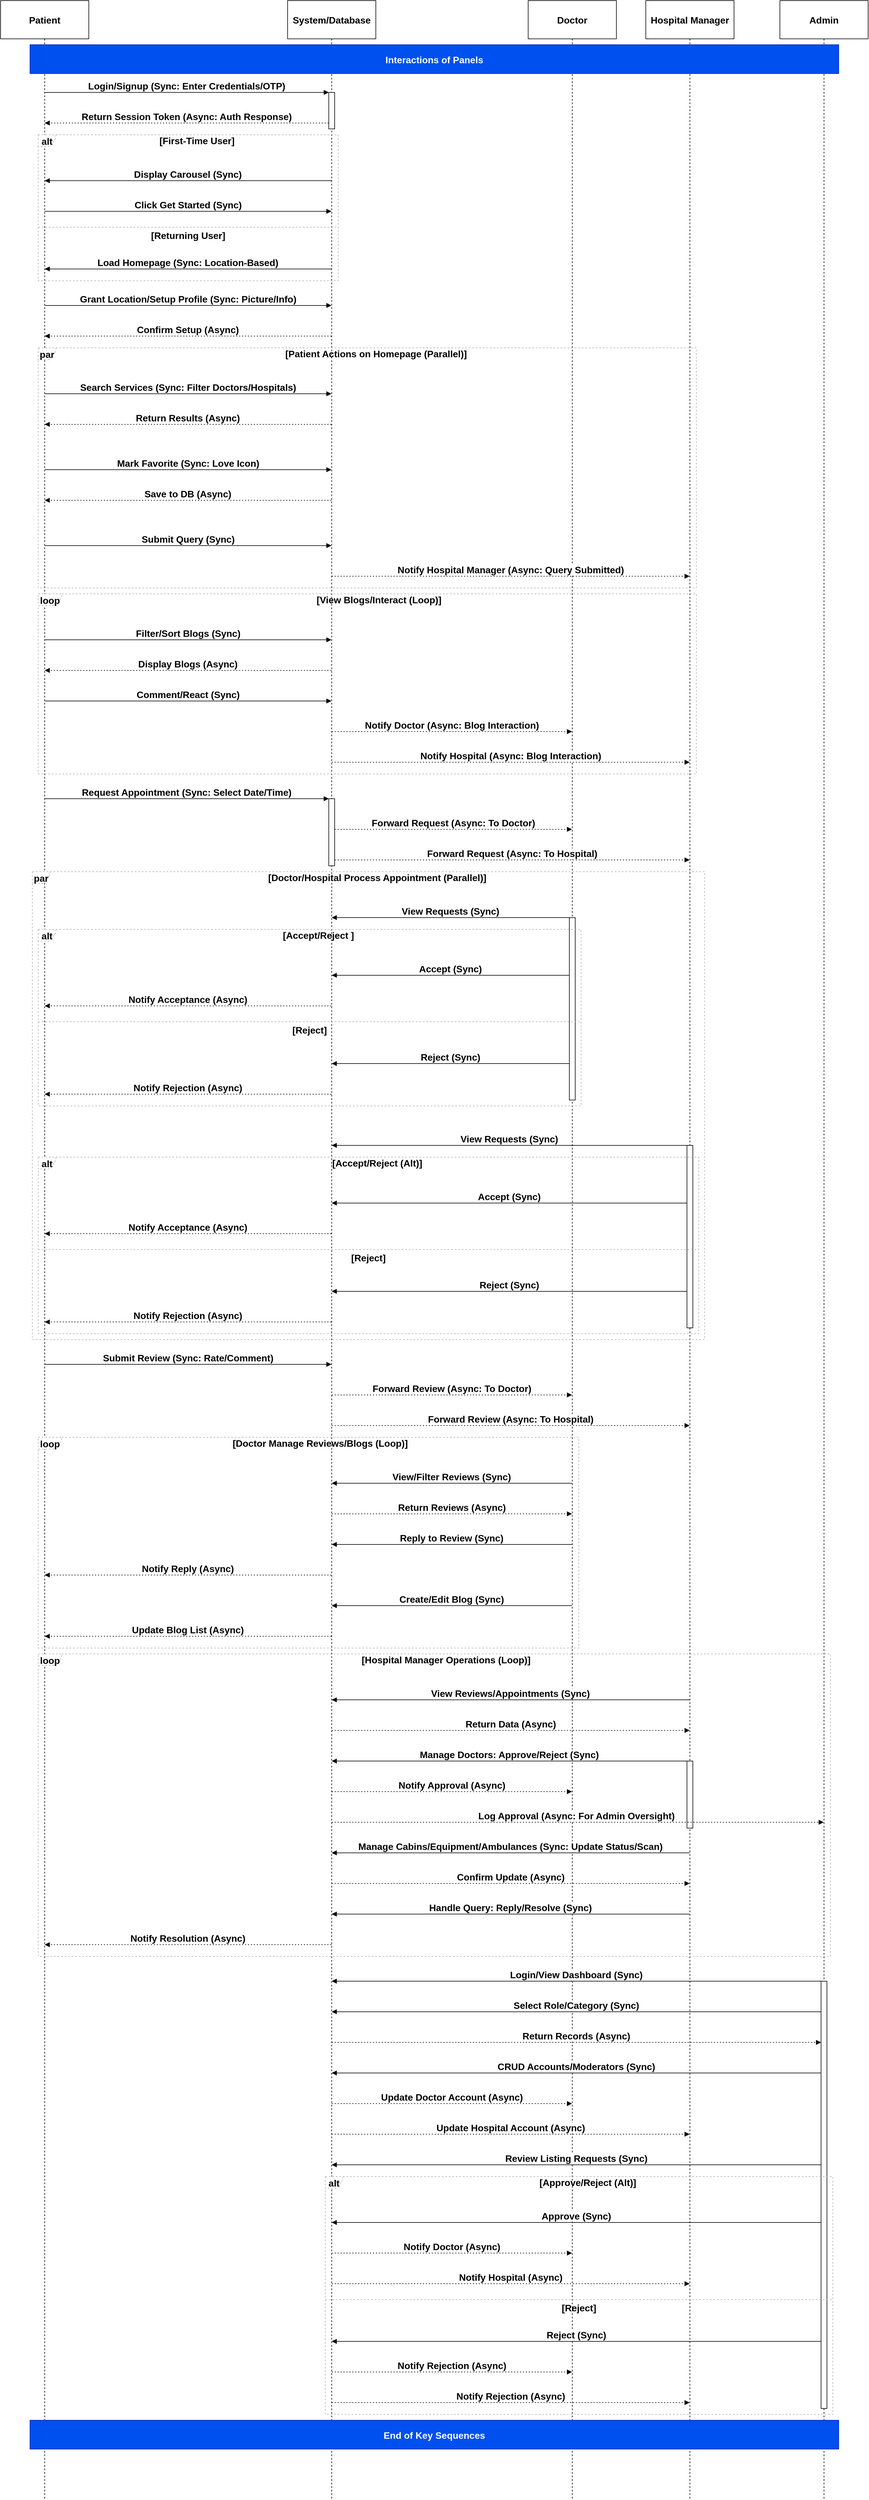 <mxfile version="27.0.9">
  <diagram name="Page-1" id="QvruRTgkJkn1ztXlajO7">
    <mxGraphModel dx="1678" dy="989" grid="1" gridSize="10" guides="1" tooltips="1" connect="1" arrows="1" fold="1" page="1" pageScale="1" pageWidth="827" pageHeight="1169" math="0" shadow="0">
      <root>
        <mxCell id="0" />
        <mxCell id="1" parent="0" />
        <mxCell id="VMQEcDJkGILRsFR43LRz-1" value="Patient" style="shape=umlLifeline;perimeter=lifelinePerimeter;whiteSpace=wrap;container=1;dropTarget=0;collapsible=0;recursiveResize=0;outlineConnect=0;portConstraint=eastwest;newEdgeStyle={&quot;edgeStyle&quot;:&quot;elbowEdgeStyle&quot;,&quot;elbow&quot;:&quot;vertical&quot;,&quot;curved&quot;:0,&quot;rounded&quot;:0};size=65;fontSize=16;fontStyle=1" parent="1" vertex="1">
          <mxGeometry x="20" y="20" width="150" height="4245" as="geometry" />
        </mxCell>
        <mxCell id="VMQEcDJkGILRsFR43LRz-2" value="System/Database" style="shape=umlLifeline;perimeter=lifelinePerimeter;whiteSpace=wrap;container=1;dropTarget=0;collapsible=0;recursiveResize=0;outlineConnect=0;portConstraint=eastwest;newEdgeStyle={&quot;edgeStyle&quot;:&quot;elbowEdgeStyle&quot;,&quot;elbow&quot;:&quot;vertical&quot;,&quot;curved&quot;:0,&quot;rounded&quot;:0};size=65;fontSize=16;fontStyle=1" parent="1" vertex="1">
          <mxGeometry x="508" y="20" width="150" height="4245" as="geometry" />
        </mxCell>
        <mxCell id="VMQEcDJkGILRsFR43LRz-3" value="" style="points=[];perimeter=orthogonalPerimeter;outlineConnect=0;targetShapes=umlLifeline;portConstraint=eastwest;newEdgeStyle={&quot;edgeStyle&quot;:&quot;elbowEdgeStyle&quot;,&quot;elbow&quot;:&quot;vertical&quot;,&quot;curved&quot;:0,&quot;rounded&quot;:0};fontSize=16;fontStyle=1" parent="VMQEcDJkGILRsFR43LRz-2" vertex="1">
          <mxGeometry x="70" y="156" width="10" height="62" as="geometry" />
        </mxCell>
        <mxCell id="VMQEcDJkGILRsFR43LRz-4" value="" style="points=[];perimeter=orthogonalPerimeter;outlineConnect=0;targetShapes=umlLifeline;portConstraint=eastwest;newEdgeStyle={&quot;edgeStyle&quot;:&quot;elbowEdgeStyle&quot;,&quot;elbow&quot;:&quot;vertical&quot;,&quot;curved&quot;:0,&quot;rounded&quot;:0};fontSize=16;fontStyle=1" parent="VMQEcDJkGILRsFR43LRz-2" vertex="1">
          <mxGeometry x="70" y="1356" width="10" height="114" as="geometry" />
        </mxCell>
        <mxCell id="VMQEcDJkGILRsFR43LRz-5" value="Doctor" style="shape=umlLifeline;perimeter=lifelinePerimeter;whiteSpace=wrap;container=1;dropTarget=0;collapsible=0;recursiveResize=0;outlineConnect=0;portConstraint=eastwest;newEdgeStyle={&quot;edgeStyle&quot;:&quot;elbowEdgeStyle&quot;,&quot;elbow&quot;:&quot;vertical&quot;,&quot;curved&quot;:0,&quot;rounded&quot;:0};size=65;fontSize=16;fontStyle=1" parent="1" vertex="1">
          <mxGeometry x="917" y="20" width="150" height="4245" as="geometry" />
        </mxCell>
        <mxCell id="VMQEcDJkGILRsFR43LRz-6" value="" style="points=[];perimeter=orthogonalPerimeter;outlineConnect=0;targetShapes=umlLifeline;portConstraint=eastwest;newEdgeStyle={&quot;edgeStyle&quot;:&quot;elbowEdgeStyle&quot;,&quot;elbow&quot;:&quot;vertical&quot;,&quot;curved&quot;:0,&quot;rounded&quot;:0};fontSize=16;fontStyle=1" parent="VMQEcDJkGILRsFR43LRz-5" vertex="1">
          <mxGeometry x="70" y="1558" width="10" height="310" as="geometry" />
        </mxCell>
        <mxCell id="VMQEcDJkGILRsFR43LRz-7" value="Hospital Manager" style="shape=umlLifeline;perimeter=lifelinePerimeter;whiteSpace=wrap;container=1;dropTarget=0;collapsible=0;recursiveResize=0;outlineConnect=0;portConstraint=eastwest;newEdgeStyle={&quot;edgeStyle&quot;:&quot;elbowEdgeStyle&quot;,&quot;elbow&quot;:&quot;vertical&quot;,&quot;curved&quot;:0,&quot;rounded&quot;:0};size=65;fontSize=16;fontStyle=1" parent="1" vertex="1">
          <mxGeometry x="1117" y="20" width="150" height="4245" as="geometry" />
        </mxCell>
        <mxCell id="VMQEcDJkGILRsFR43LRz-8" value="" style="points=[];perimeter=orthogonalPerimeter;outlineConnect=0;targetShapes=umlLifeline;portConstraint=eastwest;newEdgeStyle={&quot;edgeStyle&quot;:&quot;elbowEdgeStyle&quot;,&quot;elbow&quot;:&quot;vertical&quot;,&quot;curved&quot;:0,&quot;rounded&quot;:0};fontSize=16;fontStyle=1" parent="VMQEcDJkGILRsFR43LRz-7" vertex="1">
          <mxGeometry x="70" y="1945" width="10" height="310" as="geometry" />
        </mxCell>
        <mxCell id="VMQEcDJkGILRsFR43LRz-9" value="" style="points=[];perimeter=orthogonalPerimeter;outlineConnect=0;targetShapes=umlLifeline;portConstraint=eastwest;newEdgeStyle={&quot;edgeStyle&quot;:&quot;elbowEdgeStyle&quot;,&quot;elbow&quot;:&quot;vertical&quot;,&quot;curved&quot;:0,&quot;rounded&quot;:0};fontSize=16;fontStyle=1" parent="VMQEcDJkGILRsFR43LRz-7" vertex="1">
          <mxGeometry x="70" y="2991" width="10" height="114" as="geometry" />
        </mxCell>
        <mxCell id="VMQEcDJkGILRsFR43LRz-10" value="Admin" style="shape=umlLifeline;perimeter=lifelinePerimeter;whiteSpace=wrap;container=1;dropTarget=0;collapsible=0;recursiveResize=0;outlineConnect=0;portConstraint=eastwest;newEdgeStyle={&quot;edgeStyle&quot;:&quot;elbowEdgeStyle&quot;,&quot;elbow&quot;:&quot;vertical&quot;,&quot;curved&quot;:0,&quot;rounded&quot;:0};size=65;fontSize=16;fontStyle=1" parent="1" vertex="1">
          <mxGeometry x="1345" y="20" width="150" height="4245" as="geometry" />
        </mxCell>
        <mxCell id="VMQEcDJkGILRsFR43LRz-11" value="" style="points=[];perimeter=orthogonalPerimeter;outlineConnect=0;targetShapes=umlLifeline;portConstraint=eastwest;newEdgeStyle={&quot;edgeStyle&quot;:&quot;elbowEdgeStyle&quot;,&quot;elbow&quot;:&quot;vertical&quot;,&quot;curved&quot;:0,&quot;rounded&quot;:0};fontSize=16;fontStyle=1" parent="VMQEcDJkGILRsFR43LRz-10" vertex="1">
          <mxGeometry x="70" y="3365" width="10" height="726" as="geometry" />
        </mxCell>
        <mxCell id="VMQEcDJkGILRsFR43LRz-12" value="alt" style="shape=umlFrame;dashed=1;pointerEvents=0;dropTarget=0;strokeColor=#B3B3B3;height=20;width=30;fontSize=16;fontStyle=1" parent="1" vertex="1">
          <mxGeometry x="84" y="248" width="510" height="248" as="geometry" />
        </mxCell>
        <mxCell id="VMQEcDJkGILRsFR43LRz-13" value="[First-Time User]" style="text;strokeColor=none;fillColor=none;align=center;verticalAlign=middle;whiteSpace=wrap;fontSize=16;fontStyle=1" parent="VMQEcDJkGILRsFR43LRz-12" vertex="1">
          <mxGeometry x="30" width="480" height="20" as="geometry" />
        </mxCell>
        <mxCell id="VMQEcDJkGILRsFR43LRz-14" value="[Returning User]" style="shape=line;dashed=1;whiteSpace=wrap;verticalAlign=top;labelPosition=center;verticalLabelPosition=middle;align=center;strokeColor=#B3B3B3;fontSize=16;fontStyle=1" parent="VMQEcDJkGILRsFR43LRz-12" vertex="1">
          <mxGeometry y="155" width="510" height="4" as="geometry" />
        </mxCell>
        <mxCell id="VMQEcDJkGILRsFR43LRz-15" value="par" style="shape=umlFrame;dashed=1;pointerEvents=0;dropTarget=0;strokeColor=#B3B3B3;height=20;width=30;fontSize=16;fontStyle=1" parent="1" vertex="1">
          <mxGeometry x="84" y="610" width="1119" height="408" as="geometry" />
        </mxCell>
        <mxCell id="VMQEcDJkGILRsFR43LRz-16" value="[Patient Actions on Homepage (Parallel)]" style="text;strokeColor=none;fillColor=none;align=center;verticalAlign=middle;whiteSpace=wrap;fontSize=16;fontStyle=1" parent="VMQEcDJkGILRsFR43LRz-15" vertex="1">
          <mxGeometry x="30" width="1089" height="20" as="geometry" />
        </mxCell>
        <mxCell id="VMQEcDJkGILRsFR43LRz-17" value="" style="shape=line;dashed=1;whiteSpace=wrap;verticalAlign=top;labelPosition=center;verticalLabelPosition=middle;align=center;strokeColor=#B3B3B3;fontSize=16;fontStyle=1" parent="VMQEcDJkGILRsFR43LRz-15" vertex="1">
          <mxGeometry y="155" width="1119" as="geometry" />
        </mxCell>
        <mxCell id="VMQEcDJkGILRsFR43LRz-18" value="" style="shape=line;dashed=1;whiteSpace=wrap;verticalAlign=top;labelPosition=center;verticalLabelPosition=middle;align=center;strokeColor=#B3B3B3;fontSize=16;fontStyle=1" parent="VMQEcDJkGILRsFR43LRz-15" vertex="1">
          <mxGeometry y="284" width="1119" as="geometry" />
        </mxCell>
        <mxCell id="VMQEcDJkGILRsFR43LRz-19" value="loop" style="shape=umlFrame;dashed=1;pointerEvents=0;dropTarget=0;strokeColor=#B3B3B3;height=20;width=40;fontSize=16;fontStyle=1" parent="1" vertex="1">
          <mxGeometry x="84" y="1028" width="1119" height="306" as="geometry" />
        </mxCell>
        <mxCell id="VMQEcDJkGILRsFR43LRz-20" value="[View Blogs/Interact (Loop)]" style="text;strokeColor=none;fillColor=none;align=center;verticalAlign=middle;whiteSpace=wrap;fontSize=16;fontStyle=1" parent="VMQEcDJkGILRsFR43LRz-19" vertex="1">
          <mxGeometry x="40" width="1079" height="20" as="geometry" />
        </mxCell>
        <mxCell id="VMQEcDJkGILRsFR43LRz-21" value="alt" style="shape=umlFrame;dashed=1;pointerEvents=0;dropTarget=0;strokeColor=#B3B3B3;height=20;width=30;fontSize=16;fontStyle=1" parent="1" vertex="1">
          <mxGeometry x="84" y="1598" width="923" height="300" as="geometry" />
        </mxCell>
        <mxCell id="VMQEcDJkGILRsFR43LRz-22" value="[Accept/Reject ]" style="text;strokeColor=none;fillColor=none;align=center;verticalAlign=middle;whiteSpace=wrap;fontSize=16;fontStyle=1" parent="VMQEcDJkGILRsFR43LRz-21" vertex="1">
          <mxGeometry x="30" width="893" height="20" as="geometry" />
        </mxCell>
        <mxCell id="VMQEcDJkGILRsFR43LRz-23" value="[Reject]" style="shape=line;dashed=1;whiteSpace=wrap;verticalAlign=top;labelPosition=center;verticalLabelPosition=middle;align=center;strokeColor=#B3B3B3;fontSize=16;fontStyle=1" parent="VMQEcDJkGILRsFR43LRz-21" vertex="1">
          <mxGeometry y="155" width="923" height="4" as="geometry" />
        </mxCell>
        <mxCell id="VMQEcDJkGILRsFR43LRz-24" value="alt" style="shape=umlFrame;dashed=1;pointerEvents=0;dropTarget=0;strokeColor=#B3B3B3;height=20;width=30;fontSize=16;fontStyle=1" parent="1" vertex="1">
          <mxGeometry x="84" y="1985" width="1123" height="300" as="geometry" />
        </mxCell>
        <mxCell id="VMQEcDJkGILRsFR43LRz-25" value="[Accept/Reject (Alt)]" style="text;strokeColor=none;fillColor=none;align=center;verticalAlign=middle;whiteSpace=wrap;fontSize=16;fontStyle=1" parent="VMQEcDJkGILRsFR43LRz-24" vertex="1">
          <mxGeometry x="30" width="1093" height="20" as="geometry" />
        </mxCell>
        <mxCell id="VMQEcDJkGILRsFR43LRz-26" value="[Reject]" style="shape=line;dashed=1;whiteSpace=wrap;verticalAlign=top;labelPosition=center;verticalLabelPosition=middle;align=center;strokeColor=#B3B3B3;fontSize=16;fontStyle=1" parent="VMQEcDJkGILRsFR43LRz-24" vertex="1">
          <mxGeometry y="155" width="1123" height="4" as="geometry" />
        </mxCell>
        <mxCell id="VMQEcDJkGILRsFR43LRz-27" value="par" style="shape=umlFrame;dashed=1;pointerEvents=0;dropTarget=0;strokeColor=#B3B3B3;height=20;width=30;fontSize=16;fontStyle=1" parent="1" vertex="1">
          <mxGeometry x="74" y="1500" width="1143" height="795" as="geometry" />
        </mxCell>
        <mxCell id="VMQEcDJkGILRsFR43LRz-28" value="[Doctor/Hospital Process Appointment (Parallel)]" style="text;strokeColor=none;fillColor=none;align=center;verticalAlign=middle;whiteSpace=wrap;fontSize=16;fontStyle=1" parent="VMQEcDJkGILRsFR43LRz-27" vertex="1">
          <mxGeometry x="30" width="1113" height="20" as="geometry" />
        </mxCell>
        <mxCell id="VMQEcDJkGILRsFR43LRz-29" value="" style="shape=line;dashed=1;whiteSpace=wrap;verticalAlign=top;labelPosition=center;verticalLabelPosition=middle;align=center;strokeColor=#B3B3B3;fontSize=16;fontStyle=1" parent="VMQEcDJkGILRsFR43LRz-27" vertex="1">
          <mxGeometry y="413" width="1143" as="geometry" />
        </mxCell>
        <mxCell id="VMQEcDJkGILRsFR43LRz-30" value="loop" style="shape=umlFrame;dashed=1;pointerEvents=0;dropTarget=0;strokeColor=#B3B3B3;height=20;width=40;fontSize=16;fontStyle=1" parent="1" vertex="1">
          <mxGeometry x="84" y="2461" width="919" height="358" as="geometry" />
        </mxCell>
        <mxCell id="VMQEcDJkGILRsFR43LRz-31" value="[Doctor Manage Reviews/Blogs (Loop)]" style="text;strokeColor=none;fillColor=none;align=center;verticalAlign=middle;whiteSpace=wrap;fontSize=16;fontStyle=1" parent="VMQEcDJkGILRsFR43LRz-30" vertex="1">
          <mxGeometry x="40" width="879" height="20" as="geometry" />
        </mxCell>
        <mxCell id="VMQEcDJkGILRsFR43LRz-32" value="loop" style="shape=umlFrame;dashed=1;pointerEvents=0;dropTarget=0;strokeColor=#B3B3B3;height=20;width=40;fontSize=16;fontStyle=1" parent="1" vertex="1">
          <mxGeometry x="84" y="2829" width="1347" height="514" as="geometry" />
        </mxCell>
        <mxCell id="VMQEcDJkGILRsFR43LRz-33" value="[Hospital Manager Operations (Loop)]" style="text;strokeColor=none;fillColor=none;align=center;verticalAlign=middle;whiteSpace=wrap;fontSize=16;fontStyle=1" parent="VMQEcDJkGILRsFR43LRz-32" vertex="1">
          <mxGeometry x="40" width="1307" height="20" as="geometry" />
        </mxCell>
        <mxCell id="VMQEcDJkGILRsFR43LRz-34" value="alt" style="shape=umlFrame;dashed=1;pointerEvents=0;dropTarget=0;strokeColor=#B3B3B3;height=20;width=30;fontSize=16;fontStyle=1" parent="1" vertex="1">
          <mxGeometry x="572" y="3717" width="863" height="404" as="geometry" />
        </mxCell>
        <mxCell id="VMQEcDJkGILRsFR43LRz-35" value="[Approve/Reject (Alt)]" style="text;strokeColor=none;fillColor=none;align=center;verticalAlign=middle;whiteSpace=wrap;fontSize=16;fontStyle=1" parent="VMQEcDJkGILRsFR43LRz-34" vertex="1">
          <mxGeometry x="30" width="833" height="20" as="geometry" />
        </mxCell>
        <mxCell id="VMQEcDJkGILRsFR43LRz-36" value="[Reject]" style="shape=line;dashed=1;whiteSpace=wrap;verticalAlign=top;labelPosition=center;verticalLabelPosition=middle;align=center;strokeColor=#B3B3B3;fontSize=16;fontStyle=1" parent="VMQEcDJkGILRsFR43LRz-34" vertex="1">
          <mxGeometry y="207" width="863" height="4" as="geometry" />
        </mxCell>
        <mxCell id="VMQEcDJkGILRsFR43LRz-37" value="Login/Signup (Sync: Enter Credentials/OTP)" style="verticalAlign=bottom;edgeStyle=elbowEdgeStyle;elbow=vertical;curved=0;rounded=0;endArrow=block;fontSize=16;fontStyle=1" parent="1" source="VMQEcDJkGILRsFR43LRz-1" target="VMQEcDJkGILRsFR43LRz-3" edge="1">
          <mxGeometry relative="1" as="geometry">
            <Array as="points">
              <mxPoint x="348" y="176" />
            </Array>
          </mxGeometry>
        </mxCell>
        <mxCell id="VMQEcDJkGILRsFR43LRz-39" value="Return Session Token (Async: Auth Response)" style="verticalAlign=bottom;edgeStyle=elbowEdgeStyle;elbow=vertical;curved=0;rounded=0;dashed=1;dashPattern=2 3;endArrow=block;fontSize=16;fontStyle=1" parent="1" source="VMQEcDJkGILRsFR43LRz-3" target="VMQEcDJkGILRsFR43LRz-1" edge="1">
          <mxGeometry relative="1" as="geometry">
            <Array as="points">
              <mxPoint x="349" y="228" />
            </Array>
          </mxGeometry>
        </mxCell>
        <mxCell id="VMQEcDJkGILRsFR43LRz-41" value="Display Carousel (Sync)" style="verticalAlign=bottom;edgeStyle=elbowEdgeStyle;elbow=vertical;curved=0;rounded=0;endArrow=block;fontSize=16;fontStyle=1" parent="1" source="VMQEcDJkGILRsFR43LRz-2" target="VMQEcDJkGILRsFR43LRz-1" edge="1">
          <mxGeometry relative="1" as="geometry">
            <Array as="points">
              <mxPoint x="351" y="326" />
            </Array>
          </mxGeometry>
        </mxCell>
        <mxCell id="VMQEcDJkGILRsFR43LRz-43" value="Click Get Started (Sync)" style="verticalAlign=bottom;edgeStyle=elbowEdgeStyle;elbow=vertical;curved=0;rounded=0;endArrow=block;fontSize=16;fontStyle=1" parent="1" source="VMQEcDJkGILRsFR43LRz-1" target="VMQEcDJkGILRsFR43LRz-2" edge="1">
          <mxGeometry relative="1" as="geometry">
            <Array as="points">
              <mxPoint x="348" y="378" />
            </Array>
          </mxGeometry>
        </mxCell>
        <mxCell id="VMQEcDJkGILRsFR43LRz-45" value="Load Homepage (Sync: Location-Based)" style="verticalAlign=bottom;edgeStyle=elbowEdgeStyle;elbow=vertical;curved=0;rounded=0;endArrow=block;fontSize=16;fontStyle=1" parent="1" source="VMQEcDJkGILRsFR43LRz-2" target="VMQEcDJkGILRsFR43LRz-1" edge="1">
          <mxGeometry relative="1" as="geometry">
            <Array as="points">
              <mxPoint x="351" y="476" />
            </Array>
          </mxGeometry>
        </mxCell>
        <mxCell id="VMQEcDJkGILRsFR43LRz-47" value="Grant Location/Setup Profile (Sync: Picture/Info)" style="verticalAlign=bottom;edgeStyle=elbowEdgeStyle;elbow=vertical;curved=0;rounded=0;endArrow=block;fontSize=16;fontStyle=1" parent="1" source="VMQEcDJkGILRsFR43LRz-1" target="VMQEcDJkGILRsFR43LRz-2" edge="1">
          <mxGeometry x="-0.0" relative="1" as="geometry">
            <Array as="points">
              <mxPoint x="348" y="538" />
            </Array>
            <mxPoint as="offset" />
          </mxGeometry>
        </mxCell>
        <mxCell id="VMQEcDJkGILRsFR43LRz-49" value="Confirm Setup (Async)" style="verticalAlign=bottom;edgeStyle=elbowEdgeStyle;elbow=vertical;curved=0;rounded=0;dashed=1;dashPattern=2 3;endArrow=block;fontSize=16;fontStyle=1" parent="1" source="VMQEcDJkGILRsFR43LRz-2" target="VMQEcDJkGILRsFR43LRz-1" edge="1">
          <mxGeometry relative="1" as="geometry">
            <Array as="points">
              <mxPoint x="351" y="590" />
            </Array>
          </mxGeometry>
        </mxCell>
        <mxCell id="VMQEcDJkGILRsFR43LRz-51" value="Search Services (Sync: Filter Doctors/Hospitals)" style="verticalAlign=bottom;edgeStyle=elbowEdgeStyle;elbow=vertical;curved=0;rounded=0;endArrow=block;fontSize=16;fontStyle=1" parent="1" source="VMQEcDJkGILRsFR43LRz-1" target="VMQEcDJkGILRsFR43LRz-2" edge="1">
          <mxGeometry relative="1" as="geometry">
            <Array as="points">
              <mxPoint x="348" y="688" />
            </Array>
          </mxGeometry>
        </mxCell>
        <mxCell id="VMQEcDJkGILRsFR43LRz-53" value="Return Results (Async)" style="verticalAlign=bottom;edgeStyle=elbowEdgeStyle;elbow=vertical;curved=0;rounded=0;dashed=1;dashPattern=2 3;endArrow=block;fontSize=16;fontStyle=1" parent="1" source="VMQEcDJkGILRsFR43LRz-2" target="VMQEcDJkGILRsFR43LRz-1" edge="1">
          <mxGeometry relative="1" as="geometry">
            <Array as="points">
              <mxPoint x="351" y="740" />
            </Array>
          </mxGeometry>
        </mxCell>
        <mxCell id="VMQEcDJkGILRsFR43LRz-55" value="Mark Favorite (Sync: Love Icon)" style="verticalAlign=bottom;edgeStyle=elbowEdgeStyle;elbow=vertical;curved=0;rounded=0;endArrow=block;fontSize=16;fontStyle=1" parent="1" source="VMQEcDJkGILRsFR43LRz-1" target="VMQEcDJkGILRsFR43LRz-2" edge="1">
          <mxGeometry relative="1" as="geometry">
            <Array as="points">
              <mxPoint x="348" y="817" />
            </Array>
          </mxGeometry>
        </mxCell>
        <mxCell id="VMQEcDJkGILRsFR43LRz-57" value="Save to DB (Async)" style="verticalAlign=bottom;edgeStyle=elbowEdgeStyle;elbow=vertical;curved=0;rounded=0;dashed=1;dashPattern=2 3;endArrow=block;fontSize=16;fontStyle=1" parent="1" source="VMQEcDJkGILRsFR43LRz-2" target="VMQEcDJkGILRsFR43LRz-1" edge="1">
          <mxGeometry relative="1" as="geometry">
            <Array as="points">
              <mxPoint x="351" y="869" />
            </Array>
          </mxGeometry>
        </mxCell>
        <mxCell id="VMQEcDJkGILRsFR43LRz-59" value="Submit Query (Sync)" style="verticalAlign=bottom;edgeStyle=elbowEdgeStyle;elbow=vertical;curved=0;rounded=0;endArrow=block;fontSize=16;fontStyle=1" parent="1" source="VMQEcDJkGILRsFR43LRz-1" target="VMQEcDJkGILRsFR43LRz-2" edge="1">
          <mxGeometry relative="1" as="geometry">
            <Array as="points">
              <mxPoint x="348" y="946" />
            </Array>
          </mxGeometry>
        </mxCell>
        <mxCell id="VMQEcDJkGILRsFR43LRz-61" value="Notify Hospital Manager (Async: Query Submitted)" style="verticalAlign=bottom;edgeStyle=elbowEdgeStyle;elbow=vertical;curved=0;rounded=0;dashed=1;dashPattern=2 3;endArrow=block;fontSize=16;fontStyle=1" parent="1" source="VMQEcDJkGILRsFR43LRz-2" target="VMQEcDJkGILRsFR43LRz-7" edge="1">
          <mxGeometry relative="1" as="geometry">
            <Array as="points">
              <mxPoint x="896" y="998" />
            </Array>
          </mxGeometry>
        </mxCell>
        <mxCell id="VMQEcDJkGILRsFR43LRz-63" value="Filter/Sort Blogs (Sync)" style="verticalAlign=bottom;edgeStyle=elbowEdgeStyle;elbow=vertical;curved=0;rounded=0;endArrow=block;fontSize=16;fontStyle=1" parent="1" source="VMQEcDJkGILRsFR43LRz-1" target="VMQEcDJkGILRsFR43LRz-2" edge="1">
          <mxGeometry relative="1" as="geometry">
            <Array as="points">
              <mxPoint x="348" y="1106" />
            </Array>
          </mxGeometry>
        </mxCell>
        <mxCell id="VMQEcDJkGILRsFR43LRz-65" value="Display Blogs (Async)" style="verticalAlign=bottom;edgeStyle=elbowEdgeStyle;elbow=vertical;curved=0;rounded=0;dashed=1;dashPattern=2 3;endArrow=block;fontSize=16;fontStyle=1" parent="1" source="VMQEcDJkGILRsFR43LRz-2" target="VMQEcDJkGILRsFR43LRz-1" edge="1">
          <mxGeometry relative="1" as="geometry">
            <Array as="points">
              <mxPoint x="351" y="1158" />
            </Array>
          </mxGeometry>
        </mxCell>
        <mxCell id="VMQEcDJkGILRsFR43LRz-67" value="Comment/React (Sync)" style="verticalAlign=bottom;edgeStyle=elbowEdgeStyle;elbow=vertical;curved=0;rounded=0;endArrow=block;fontSize=16;fontStyle=1" parent="1" source="VMQEcDJkGILRsFR43LRz-1" target="VMQEcDJkGILRsFR43LRz-2" edge="1">
          <mxGeometry relative="1" as="geometry">
            <Array as="points">
              <mxPoint x="348" y="1210" />
            </Array>
          </mxGeometry>
        </mxCell>
        <mxCell id="VMQEcDJkGILRsFR43LRz-69" value="Notify Doctor (Async: Blog Interaction)" style="verticalAlign=bottom;edgeStyle=elbowEdgeStyle;elbow=vertical;curved=0;rounded=0;dashed=1;dashPattern=2 3;endArrow=block;fontSize=16;fontStyle=1" parent="1" source="VMQEcDJkGILRsFR43LRz-2" target="VMQEcDJkGILRsFR43LRz-5" edge="1">
          <mxGeometry relative="1" as="geometry">
            <Array as="points">
              <mxPoint x="796" y="1262" />
            </Array>
          </mxGeometry>
        </mxCell>
        <mxCell id="VMQEcDJkGILRsFR43LRz-71" value="Notify Hospital (Async: Blog Interaction)" style="verticalAlign=bottom;edgeStyle=elbowEdgeStyle;elbow=vertical;curved=0;rounded=0;dashed=1;dashPattern=2 3;endArrow=block;fontSize=16;fontStyle=1" parent="1" source="VMQEcDJkGILRsFR43LRz-2" target="VMQEcDJkGILRsFR43LRz-7" edge="1">
          <mxGeometry relative="1" as="geometry">
            <Array as="points">
              <mxPoint x="896" y="1314" />
            </Array>
          </mxGeometry>
        </mxCell>
        <mxCell id="VMQEcDJkGILRsFR43LRz-73" value="Request Appointment (Sync: Select Date/Time)" style="verticalAlign=bottom;edgeStyle=elbowEdgeStyle;elbow=vertical;curved=0;rounded=0;endArrow=block;fontSize=16;fontStyle=1" parent="1" source="VMQEcDJkGILRsFR43LRz-1" target="VMQEcDJkGILRsFR43LRz-4" edge="1">
          <mxGeometry relative="1" as="geometry">
            <Array as="points">
              <mxPoint x="348" y="1376" />
            </Array>
          </mxGeometry>
        </mxCell>
        <mxCell id="VMQEcDJkGILRsFR43LRz-75" value="Forward Request (Async: To Doctor)" style="verticalAlign=bottom;edgeStyle=elbowEdgeStyle;elbow=vertical;curved=0;rounded=0;dashed=1;dashPattern=2 3;endArrow=block;fontSize=16;fontStyle=1" parent="1" source="VMQEcDJkGILRsFR43LRz-4" target="VMQEcDJkGILRsFR43LRz-5" edge="1">
          <mxGeometry relative="1" as="geometry">
            <Array as="points">
              <mxPoint x="798" y="1428" />
            </Array>
          </mxGeometry>
        </mxCell>
        <mxCell id="VMQEcDJkGILRsFR43LRz-77" value="Forward Request (Async: To Hospital)" style="verticalAlign=bottom;edgeStyle=elbowEdgeStyle;elbow=vertical;curved=0;rounded=0;dashed=1;dashPattern=2 3;endArrow=block;fontSize=16;fontStyle=1" parent="1" source="VMQEcDJkGILRsFR43LRz-4" target="VMQEcDJkGILRsFR43LRz-7" edge="1">
          <mxGeometry relative="1" as="geometry">
            <Array as="points">
              <mxPoint x="898" y="1480" />
            </Array>
          </mxGeometry>
        </mxCell>
        <mxCell id="VMQEcDJkGILRsFR43LRz-79" value="View Requests (Sync)" style="verticalAlign=bottom;edgeStyle=elbowEdgeStyle;elbow=vertical;curved=0;rounded=0;endArrow=block;fontSize=16;fontStyle=1" parent="1" source="VMQEcDJkGILRsFR43LRz-6" target="VMQEcDJkGILRsFR43LRz-2" edge="1">
          <mxGeometry relative="1" as="geometry">
            <Array as="points">
              <mxPoint x="799" y="1578" />
            </Array>
          </mxGeometry>
        </mxCell>
        <mxCell id="VMQEcDJkGILRsFR43LRz-81" value="Accept (Sync)" style="verticalAlign=bottom;edgeStyle=elbowEdgeStyle;elbow=vertical;curved=0;rounded=0;endArrow=block;fontSize=16;fontStyle=1" parent="1" source="VMQEcDJkGILRsFR43LRz-6" target="VMQEcDJkGILRsFR43LRz-2" edge="1">
          <mxGeometry relative="1" as="geometry">
            <Array as="points">
              <mxPoint x="797" y="1676" />
            </Array>
          </mxGeometry>
        </mxCell>
        <mxCell id="VMQEcDJkGILRsFR43LRz-83" value="Notify Acceptance (Async)" style="verticalAlign=bottom;edgeStyle=elbowEdgeStyle;elbow=vertical;curved=0;rounded=0;dashed=1;dashPattern=2 3;endArrow=block;fontSize=16;fontStyle=1" parent="1" source="VMQEcDJkGILRsFR43LRz-2" target="VMQEcDJkGILRsFR43LRz-1" edge="1">
          <mxGeometry relative="1" as="geometry">
            <Array as="points">
              <mxPoint x="351" y="1728" />
            </Array>
          </mxGeometry>
        </mxCell>
        <mxCell id="VMQEcDJkGILRsFR43LRz-85" value="Reject (Sync)" style="verticalAlign=bottom;edgeStyle=elbowEdgeStyle;elbow=vertical;curved=0;rounded=0;endArrow=block;fontSize=16;fontStyle=1" parent="1" source="VMQEcDJkGILRsFR43LRz-6" target="VMQEcDJkGILRsFR43LRz-2" edge="1">
          <mxGeometry relative="1" as="geometry">
            <Array as="points">
              <mxPoint x="797" y="1826" />
            </Array>
          </mxGeometry>
        </mxCell>
        <mxCell id="VMQEcDJkGILRsFR43LRz-87" value="Notify Rejection (Async)" style="verticalAlign=bottom;edgeStyle=elbowEdgeStyle;elbow=vertical;curved=0;rounded=0;dashed=1;dashPattern=2 3;endArrow=block;fontSize=16;fontStyle=1" parent="1" source="VMQEcDJkGILRsFR43LRz-2" target="VMQEcDJkGILRsFR43LRz-1" edge="1">
          <mxGeometry relative="1" as="geometry">
            <Array as="points">
              <mxPoint x="351" y="1878" />
            </Array>
          </mxGeometry>
        </mxCell>
        <mxCell id="VMQEcDJkGILRsFR43LRz-89" value="View Requests (Sync)" style="verticalAlign=bottom;edgeStyle=elbowEdgeStyle;elbow=vertical;curved=0;rounded=0;endArrow=block;fontSize=16;fontStyle=1" parent="1" source="VMQEcDJkGILRsFR43LRz-8" target="VMQEcDJkGILRsFR43LRz-2" edge="1">
          <mxGeometry relative="1" as="geometry">
            <Array as="points">
              <mxPoint x="899" y="1965" />
            </Array>
          </mxGeometry>
        </mxCell>
        <mxCell id="VMQEcDJkGILRsFR43LRz-91" value="Accept (Sync)" style="verticalAlign=bottom;edgeStyle=elbowEdgeStyle;elbow=vertical;curved=0;rounded=0;endArrow=block;fontSize=16;fontStyle=1" parent="1" source="VMQEcDJkGILRsFR43LRz-8" target="VMQEcDJkGILRsFR43LRz-2" edge="1">
          <mxGeometry relative="1" as="geometry">
            <Array as="points">
              <mxPoint x="897" y="2063" />
            </Array>
          </mxGeometry>
        </mxCell>
        <mxCell id="VMQEcDJkGILRsFR43LRz-93" value="Notify Acceptance (Async)" style="verticalAlign=bottom;edgeStyle=elbowEdgeStyle;elbow=vertical;curved=0;rounded=0;dashed=1;dashPattern=2 3;endArrow=block;fontSize=16;fontStyle=1" parent="1" source="VMQEcDJkGILRsFR43LRz-2" target="VMQEcDJkGILRsFR43LRz-1" edge="1">
          <mxGeometry relative="1" as="geometry">
            <Array as="points">
              <mxPoint x="351" y="2115" />
            </Array>
          </mxGeometry>
        </mxCell>
        <mxCell id="VMQEcDJkGILRsFR43LRz-95" value="Reject (Sync)" style="verticalAlign=bottom;edgeStyle=elbowEdgeStyle;elbow=vertical;curved=0;rounded=0;endArrow=block;fontSize=16;fontStyle=1" parent="1" source="VMQEcDJkGILRsFR43LRz-8" target="VMQEcDJkGILRsFR43LRz-2" edge="1">
          <mxGeometry relative="1" as="geometry">
            <Array as="points">
              <mxPoint x="897" y="2213" />
            </Array>
          </mxGeometry>
        </mxCell>
        <mxCell id="VMQEcDJkGILRsFR43LRz-97" value="Notify Rejection (Async)" style="verticalAlign=bottom;edgeStyle=elbowEdgeStyle;elbow=vertical;curved=0;rounded=0;dashed=1;dashPattern=2 3;endArrow=block;fontSize=16;fontStyle=1" parent="1" source="VMQEcDJkGILRsFR43LRz-2" target="VMQEcDJkGILRsFR43LRz-1" edge="1">
          <mxGeometry relative="1" as="geometry">
            <Array as="points">
              <mxPoint x="351" y="2265" />
            </Array>
          </mxGeometry>
        </mxCell>
        <mxCell id="VMQEcDJkGILRsFR43LRz-99" value="Submit Review (Sync: Rate/Comment)" style="verticalAlign=bottom;edgeStyle=elbowEdgeStyle;elbow=vertical;curved=0;rounded=0;endArrow=block;fontSize=16;fontStyle=1" parent="1" source="VMQEcDJkGILRsFR43LRz-1" target="VMQEcDJkGILRsFR43LRz-2" edge="1">
          <mxGeometry relative="1" as="geometry">
            <Array as="points">
              <mxPoint x="348" y="2337" />
            </Array>
          </mxGeometry>
        </mxCell>
        <mxCell id="VMQEcDJkGILRsFR43LRz-101" value="Forward Review (Async: To Doctor)" style="verticalAlign=bottom;edgeStyle=elbowEdgeStyle;elbow=vertical;curved=0;rounded=0;dashed=1;dashPattern=2 3;endArrow=block;fontSize=16;fontStyle=1" parent="1" source="VMQEcDJkGILRsFR43LRz-2" target="VMQEcDJkGILRsFR43LRz-5" edge="1">
          <mxGeometry relative="1" as="geometry">
            <Array as="points">
              <mxPoint x="796" y="2389" />
            </Array>
          </mxGeometry>
        </mxCell>
        <mxCell id="VMQEcDJkGILRsFR43LRz-103" value="Forward Review (Async: To Hospital)" style="verticalAlign=bottom;edgeStyle=elbowEdgeStyle;elbow=vertical;curved=0;rounded=0;dashed=1;dashPattern=2 3;endArrow=block;fontSize=16;fontStyle=1" parent="1" source="VMQEcDJkGILRsFR43LRz-2" target="VMQEcDJkGILRsFR43LRz-7" edge="1">
          <mxGeometry relative="1" as="geometry">
            <Array as="points">
              <mxPoint x="896" y="2441" />
            </Array>
          </mxGeometry>
        </mxCell>
        <mxCell id="VMQEcDJkGILRsFR43LRz-105" value="View/Filter Reviews (Sync)" style="verticalAlign=bottom;edgeStyle=elbowEdgeStyle;elbow=vertical;curved=0;rounded=0;endArrow=block;fontSize=16;fontStyle=1" parent="1" source="VMQEcDJkGILRsFR43LRz-5" target="VMQEcDJkGILRsFR43LRz-2" edge="1">
          <mxGeometry relative="1" as="geometry">
            <Array as="points">
              <mxPoint x="799" y="2539" />
            </Array>
          </mxGeometry>
        </mxCell>
        <mxCell id="VMQEcDJkGILRsFR43LRz-107" value="Return Reviews (Async)" style="verticalAlign=bottom;edgeStyle=elbowEdgeStyle;elbow=vertical;curved=0;rounded=0;dashed=1;dashPattern=2 3;endArrow=block;fontSize=16;fontStyle=1" parent="1" source="VMQEcDJkGILRsFR43LRz-2" target="VMQEcDJkGILRsFR43LRz-5" edge="1">
          <mxGeometry relative="1" as="geometry">
            <Array as="points">
              <mxPoint x="796" y="2591" />
            </Array>
          </mxGeometry>
        </mxCell>
        <mxCell id="VMQEcDJkGILRsFR43LRz-109" value="Reply to Review (Sync)" style="verticalAlign=bottom;edgeStyle=elbowEdgeStyle;elbow=vertical;curved=0;rounded=0;endArrow=block;fontSize=16;fontStyle=1" parent="1" source="VMQEcDJkGILRsFR43LRz-5" target="VMQEcDJkGILRsFR43LRz-2" edge="1">
          <mxGeometry relative="1" as="geometry">
            <Array as="points">
              <mxPoint x="799" y="2643" />
            </Array>
          </mxGeometry>
        </mxCell>
        <mxCell id="VMQEcDJkGILRsFR43LRz-111" value="Notify Reply (Async)" style="verticalAlign=bottom;edgeStyle=elbowEdgeStyle;elbow=vertical;curved=0;rounded=0;dashed=1;dashPattern=2 3;endArrow=block;fontSize=16;fontStyle=1" parent="1" source="VMQEcDJkGILRsFR43LRz-2" target="VMQEcDJkGILRsFR43LRz-1" edge="1">
          <mxGeometry relative="1" as="geometry">
            <Array as="points">
              <mxPoint x="351" y="2695" />
            </Array>
          </mxGeometry>
        </mxCell>
        <mxCell id="VMQEcDJkGILRsFR43LRz-113" value="Create/Edit Blog (Sync)" style="verticalAlign=bottom;edgeStyle=elbowEdgeStyle;elbow=vertical;curved=0;rounded=0;endArrow=block;fontSize=16;fontStyle=1" parent="1" source="VMQEcDJkGILRsFR43LRz-5" target="VMQEcDJkGILRsFR43LRz-2" edge="1">
          <mxGeometry relative="1" as="geometry">
            <Array as="points">
              <mxPoint x="799" y="2747" />
            </Array>
          </mxGeometry>
        </mxCell>
        <mxCell id="VMQEcDJkGILRsFR43LRz-115" value="Update Blog List (Async)" style="verticalAlign=bottom;edgeStyle=elbowEdgeStyle;elbow=vertical;curved=0;rounded=0;dashed=1;dashPattern=2 3;endArrow=block;fontSize=16;fontStyle=1" parent="1" source="VMQEcDJkGILRsFR43LRz-2" target="VMQEcDJkGILRsFR43LRz-1" edge="1">
          <mxGeometry relative="1" as="geometry">
            <Array as="points">
              <mxPoint x="351" y="2799" />
            </Array>
          </mxGeometry>
        </mxCell>
        <mxCell id="VMQEcDJkGILRsFR43LRz-117" value="View Reviews/Appointments (Sync)" style="verticalAlign=bottom;edgeStyle=elbowEdgeStyle;elbow=vertical;curved=0;rounded=0;endArrow=block;fontSize=16;fontStyle=1" parent="1" source="VMQEcDJkGILRsFR43LRz-7" target="VMQEcDJkGILRsFR43LRz-2" edge="1">
          <mxGeometry relative="1" as="geometry">
            <Array as="points">
              <mxPoint x="899" y="2907" />
            </Array>
          </mxGeometry>
        </mxCell>
        <mxCell id="VMQEcDJkGILRsFR43LRz-119" value="Return Data (Async)" style="verticalAlign=bottom;edgeStyle=elbowEdgeStyle;elbow=vertical;curved=0;rounded=0;dashed=1;dashPattern=2 3;endArrow=block;fontSize=16;fontStyle=1" parent="1" source="VMQEcDJkGILRsFR43LRz-2" target="VMQEcDJkGILRsFR43LRz-7" edge="1">
          <mxGeometry relative="1" as="geometry">
            <Array as="points">
              <mxPoint x="896" y="2959" />
            </Array>
          </mxGeometry>
        </mxCell>
        <mxCell id="VMQEcDJkGILRsFR43LRz-121" value="Manage Doctors: Approve/Reject (Sync)" style="verticalAlign=bottom;edgeStyle=elbowEdgeStyle;elbow=vertical;curved=0;rounded=0;endArrow=block;fontSize=16;fontStyle=1" parent="1" source="VMQEcDJkGILRsFR43LRz-9" target="VMQEcDJkGILRsFR43LRz-2" edge="1">
          <mxGeometry relative="1" as="geometry">
            <Array as="points">
              <mxPoint x="899" y="3011" />
            </Array>
          </mxGeometry>
        </mxCell>
        <mxCell id="VMQEcDJkGILRsFR43LRz-123" value="Notify Approval (Async)" style="verticalAlign=bottom;edgeStyle=elbowEdgeStyle;elbow=vertical;curved=0;rounded=0;dashed=1;dashPattern=2 3;endArrow=block;fontSize=16;fontStyle=1" parent="1" source="VMQEcDJkGILRsFR43LRz-2" target="VMQEcDJkGILRsFR43LRz-5" edge="1">
          <mxGeometry relative="1" as="geometry">
            <Array as="points">
              <mxPoint x="796" y="3063" />
            </Array>
          </mxGeometry>
        </mxCell>
        <mxCell id="VMQEcDJkGILRsFR43LRz-125" value="Log Approval (Async: For Admin Oversight) " style="verticalAlign=bottom;edgeStyle=elbowEdgeStyle;elbow=vertical;curved=0;rounded=0;dashed=1;dashPattern=2 3;endArrow=block;fontSize=16;fontStyle=1" parent="1" source="VMQEcDJkGILRsFR43LRz-2" target="VMQEcDJkGILRsFR43LRz-10" edge="1">
          <mxGeometry relative="1" as="geometry">
            <Array as="points">
              <mxPoint x="1010" y="3115" />
            </Array>
          </mxGeometry>
        </mxCell>
        <mxCell id="VMQEcDJkGILRsFR43LRz-127" value="Manage Cabins/Equipment/Ambulances (Sync: Update Status/Scan)" style="verticalAlign=bottom;edgeStyle=elbowEdgeStyle;elbow=vertical;curved=0;rounded=0;endArrow=block;fontSize=16;fontStyle=1" parent="1" source="VMQEcDJkGILRsFR43LRz-7" target="VMQEcDJkGILRsFR43LRz-2" edge="1">
          <mxGeometry relative="1" as="geometry">
            <Array as="points">
              <mxPoint x="899" y="3167" />
            </Array>
          </mxGeometry>
        </mxCell>
        <mxCell id="VMQEcDJkGILRsFR43LRz-129" value="Confirm Update (Async)" style="verticalAlign=bottom;edgeStyle=elbowEdgeStyle;elbow=vertical;curved=0;rounded=0;dashed=1;dashPattern=2 3;endArrow=block;fontSize=16;fontStyle=1" parent="1" source="VMQEcDJkGILRsFR43LRz-2" target="VMQEcDJkGILRsFR43LRz-7" edge="1">
          <mxGeometry relative="1" as="geometry">
            <Array as="points">
              <mxPoint x="896" y="3219" />
            </Array>
          </mxGeometry>
        </mxCell>
        <mxCell id="VMQEcDJkGILRsFR43LRz-131" value="Handle Query: Reply/Resolve (Sync)" style="verticalAlign=bottom;edgeStyle=elbowEdgeStyle;elbow=vertical;curved=0;rounded=0;endArrow=block;fontSize=16;fontStyle=1" parent="1" source="VMQEcDJkGILRsFR43LRz-7" target="VMQEcDJkGILRsFR43LRz-2" edge="1">
          <mxGeometry relative="1" as="geometry">
            <Array as="points">
              <mxPoint x="899" y="3271" />
            </Array>
          </mxGeometry>
        </mxCell>
        <mxCell id="VMQEcDJkGILRsFR43LRz-133" value="Notify Resolution (Async)" style="verticalAlign=bottom;edgeStyle=elbowEdgeStyle;elbow=vertical;curved=0;rounded=0;dashed=1;dashPattern=2 3;endArrow=block;fontSize=16;fontStyle=1" parent="1" source="VMQEcDJkGILRsFR43LRz-2" target="VMQEcDJkGILRsFR43LRz-1" edge="1">
          <mxGeometry relative="1" as="geometry">
            <Array as="points">
              <mxPoint x="351" y="3323" />
            </Array>
          </mxGeometry>
        </mxCell>
        <mxCell id="VMQEcDJkGILRsFR43LRz-135" value="Login/View Dashboard (Sync)" style="verticalAlign=bottom;edgeStyle=elbowEdgeStyle;elbow=vertical;curved=0;rounded=0;endArrow=block;fontSize=16;fontStyle=1" parent="1" source="VMQEcDJkGILRsFR43LRz-11" target="VMQEcDJkGILRsFR43LRz-2" edge="1">
          <mxGeometry relative="1" as="geometry">
            <Array as="points">
              <mxPoint x="1013" y="3385" />
            </Array>
          </mxGeometry>
        </mxCell>
        <mxCell id="VMQEcDJkGILRsFR43LRz-137" value="Select Role/Category (Sync)" style="verticalAlign=bottom;edgeStyle=elbowEdgeStyle;elbow=vertical;curved=0;rounded=0;endArrow=block;fontSize=16;fontStyle=1" parent="1" source="VMQEcDJkGILRsFR43LRz-11" target="VMQEcDJkGILRsFR43LRz-2" edge="1">
          <mxGeometry relative="1" as="geometry">
            <Array as="points">
              <mxPoint x="1011" y="3437" />
            </Array>
          </mxGeometry>
        </mxCell>
        <mxCell id="VMQEcDJkGILRsFR43LRz-139" value="Return Records (Async)" style="verticalAlign=bottom;edgeStyle=elbowEdgeStyle;elbow=vertical;curved=0;rounded=0;dashed=1;dashPattern=2 3;endArrow=block;fontSize=16;fontStyle=1" parent="1" source="VMQEcDJkGILRsFR43LRz-2" target="VMQEcDJkGILRsFR43LRz-11" edge="1">
          <mxGeometry relative="1" as="geometry">
            <Array as="points">
              <mxPoint x="1008" y="3489" />
            </Array>
          </mxGeometry>
        </mxCell>
        <mxCell id="VMQEcDJkGILRsFR43LRz-141" value="CRUD Accounts/Moderators (Sync)" style="verticalAlign=bottom;edgeStyle=elbowEdgeStyle;elbow=vertical;curved=0;rounded=0;endArrow=block;fontSize=16;fontStyle=1" parent="1" source="VMQEcDJkGILRsFR43LRz-11" target="VMQEcDJkGILRsFR43LRz-2" edge="1">
          <mxGeometry relative="1" as="geometry">
            <Array as="points">
              <mxPoint x="1011" y="3541" />
            </Array>
          </mxGeometry>
        </mxCell>
        <mxCell id="VMQEcDJkGILRsFR43LRz-143" value="Update Doctor Account (Async)" style="verticalAlign=bottom;edgeStyle=elbowEdgeStyle;elbow=vertical;curved=0;rounded=0;dashed=1;dashPattern=2 3;endArrow=block;fontSize=16;fontStyle=1" parent="1" source="VMQEcDJkGILRsFR43LRz-2" target="VMQEcDJkGILRsFR43LRz-5" edge="1">
          <mxGeometry relative="1" as="geometry">
            <Array as="points">
              <mxPoint x="796" y="3593" />
            </Array>
          </mxGeometry>
        </mxCell>
        <mxCell id="VMQEcDJkGILRsFR43LRz-145" value="Update Hospital Account (Async)" style="verticalAlign=bottom;edgeStyle=elbowEdgeStyle;elbow=vertical;curved=0;rounded=0;dashed=1;dashPattern=2 3;endArrow=block;fontSize=16;fontStyle=1" parent="1" source="VMQEcDJkGILRsFR43LRz-2" target="VMQEcDJkGILRsFR43LRz-7" edge="1">
          <mxGeometry relative="1" as="geometry">
            <Array as="points">
              <mxPoint x="896" y="3645" />
            </Array>
          </mxGeometry>
        </mxCell>
        <mxCell id="VMQEcDJkGILRsFR43LRz-147" value="Review Listing Requests (Sync)" style="verticalAlign=bottom;edgeStyle=elbowEdgeStyle;elbow=vertical;curved=0;rounded=0;endArrow=block;fontSize=16;fontStyle=1" parent="1" source="VMQEcDJkGILRsFR43LRz-11" target="VMQEcDJkGILRsFR43LRz-2" edge="1">
          <mxGeometry relative="1" as="geometry">
            <Array as="points">
              <mxPoint x="1011" y="3697" />
            </Array>
          </mxGeometry>
        </mxCell>
        <mxCell id="VMQEcDJkGILRsFR43LRz-149" value="Approve (Sync)" style="verticalAlign=bottom;edgeStyle=elbowEdgeStyle;elbow=vertical;curved=0;rounded=0;endArrow=block;fontSize=16;fontStyle=1" parent="1" source="VMQEcDJkGILRsFR43LRz-11" target="VMQEcDJkGILRsFR43LRz-2" edge="1">
          <mxGeometry relative="1" as="geometry">
            <Array as="points">
              <mxPoint x="1011" y="3795" />
            </Array>
          </mxGeometry>
        </mxCell>
        <mxCell id="VMQEcDJkGILRsFR43LRz-151" value="Notify Doctor (Async)" style="verticalAlign=bottom;edgeStyle=elbowEdgeStyle;elbow=vertical;curved=0;rounded=0;dashed=1;dashPattern=2 3;endArrow=block;fontSize=16;fontStyle=1" parent="1" source="VMQEcDJkGILRsFR43LRz-2" target="VMQEcDJkGILRsFR43LRz-5" edge="1">
          <mxGeometry relative="1" as="geometry">
            <Array as="points">
              <mxPoint x="796" y="3847" />
            </Array>
          </mxGeometry>
        </mxCell>
        <mxCell id="VMQEcDJkGILRsFR43LRz-153" value="Notify Hospital (Async)" style="verticalAlign=bottom;edgeStyle=elbowEdgeStyle;elbow=vertical;curved=0;rounded=0;dashed=1;dashPattern=2 3;endArrow=block;fontSize=16;fontStyle=1" parent="1" source="VMQEcDJkGILRsFR43LRz-2" target="VMQEcDJkGILRsFR43LRz-7" edge="1">
          <mxGeometry relative="1" as="geometry">
            <Array as="points">
              <mxPoint x="896" y="3899" />
            </Array>
          </mxGeometry>
        </mxCell>
        <mxCell id="VMQEcDJkGILRsFR43LRz-155" value="Reject (Sync)" style="verticalAlign=bottom;edgeStyle=elbowEdgeStyle;elbow=vertical;curved=0;rounded=0;endArrow=block;fontSize=16;fontStyle=1" parent="1" source="VMQEcDJkGILRsFR43LRz-11" target="VMQEcDJkGILRsFR43LRz-2" edge="1">
          <mxGeometry relative="1" as="geometry">
            <Array as="points">
              <mxPoint x="1011" y="3997" />
            </Array>
          </mxGeometry>
        </mxCell>
        <mxCell id="VMQEcDJkGILRsFR43LRz-157" value="Notify Rejection (Async)" style="verticalAlign=bottom;edgeStyle=elbowEdgeStyle;elbow=vertical;curved=0;rounded=0;dashed=1;dashPattern=2 3;endArrow=block;fontSize=16;fontStyle=1" parent="1" source="VMQEcDJkGILRsFR43LRz-2" target="VMQEcDJkGILRsFR43LRz-5" edge="1">
          <mxGeometry relative="1" as="geometry">
            <Array as="points">
              <mxPoint x="796" y="4049" />
            </Array>
          </mxGeometry>
        </mxCell>
        <mxCell id="VMQEcDJkGILRsFR43LRz-159" value="Notify Rejection (Async)" style="verticalAlign=bottom;edgeStyle=elbowEdgeStyle;elbow=vertical;curved=0;rounded=0;dashed=1;dashPattern=2 3;endArrow=block;fontSize=16;fontStyle=1" parent="1" source="VMQEcDJkGILRsFR43LRz-2" target="VMQEcDJkGILRsFR43LRz-7" edge="1">
          <mxGeometry relative="1" as="geometry">
            <Array as="points">
              <mxPoint x="896" y="4101" />
            </Array>
          </mxGeometry>
        </mxCell>
        <mxCell id="VMQEcDJkGILRsFR43LRz-161" value="Interactions of Panels" style="fillColor=#0050ef;strokeColor=#001DBC;fontColor=#ffffff;fontSize=16;fontStyle=1" parent="1" vertex="1">
          <mxGeometry x="70" y="95" width="1375" height="49" as="geometry" />
        </mxCell>
        <mxCell id="VMQEcDJkGILRsFR43LRz-162" value="End of Key Sequences" style="fillColor=#0050ef;strokeColor=#001DBC;fontColor=#ffffff;fontSize=16;fontStyle=1" parent="1" vertex="1">
          <mxGeometry x="70" y="4131" width="1375" height="49" as="geometry" />
        </mxCell>
      </root>
    </mxGraphModel>
  </diagram>
</mxfile>
